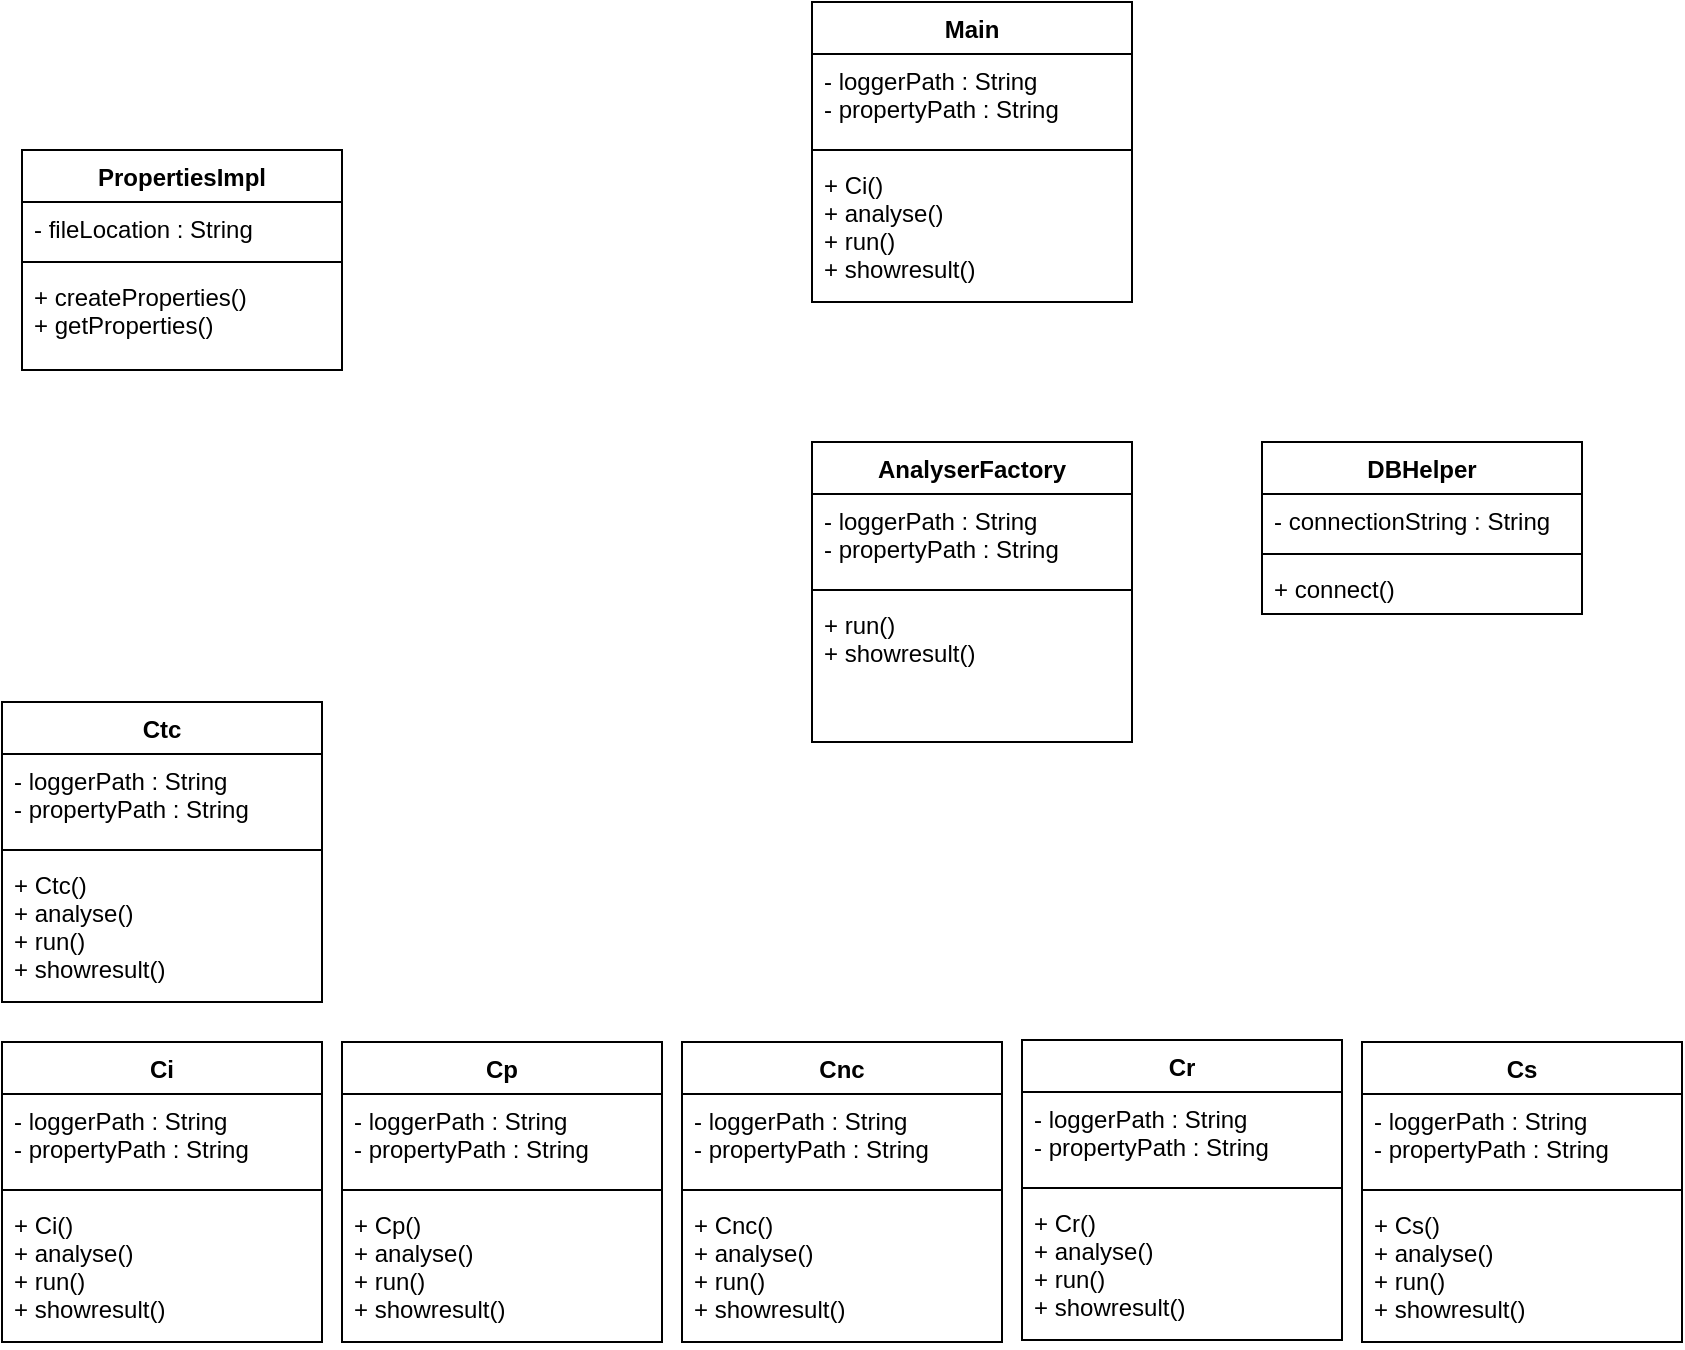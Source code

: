 <mxfile version="11.1.4" type="device"><diagram id="-8FzV8y3TYaC877SKqGT" name="Page-1"><mxGraphModel dx="1332" dy="600" grid="1" gridSize="10" guides="1" tooltips="1" connect="1" arrows="1" fold="1" page="1" pageScale="1" pageWidth="850" pageHeight="1100" math="0" shadow="0"><root><mxCell id="0"/><mxCell id="1" parent="0"/><mxCell id="-DUy1rPHJREM0DAjpBND-1" value="DBHelper" style="swimlane;fontStyle=1;align=center;verticalAlign=top;childLayout=stackLayout;horizontal=1;startSize=26;horizontalStack=0;resizeParent=1;resizeParentMax=0;resizeLast=0;collapsible=1;marginBottom=0;" parent="1" vertex="1"><mxGeometry x="650" y="430" width="160" height="86" as="geometry"/></mxCell><mxCell id="-DUy1rPHJREM0DAjpBND-2" value="- connectionString : String" style="text;strokeColor=none;fillColor=none;align=left;verticalAlign=top;spacingLeft=4;spacingRight=4;overflow=hidden;rotatable=0;points=[[0,0.5],[1,0.5]];portConstraint=eastwest;" parent="-DUy1rPHJREM0DAjpBND-1" vertex="1"><mxGeometry y="26" width="160" height="26" as="geometry"/></mxCell><mxCell id="-DUy1rPHJREM0DAjpBND-3" value="" style="line;strokeWidth=1;fillColor=none;align=left;verticalAlign=middle;spacingTop=-1;spacingLeft=3;spacingRight=3;rotatable=0;labelPosition=right;points=[];portConstraint=eastwest;" parent="-DUy1rPHJREM0DAjpBND-1" vertex="1"><mxGeometry y="52" width="160" height="8" as="geometry"/></mxCell><mxCell id="-DUy1rPHJREM0DAjpBND-4" value="+ connect()" style="text;strokeColor=none;fillColor=none;align=left;verticalAlign=top;spacingLeft=4;spacingRight=4;overflow=hidden;rotatable=0;points=[[0,0.5],[1,0.5]];portConstraint=eastwest;" parent="-DUy1rPHJREM0DAjpBND-1" vertex="1"><mxGeometry y="60" width="160" height="26" as="geometry"/></mxCell><mxCell id="-DUy1rPHJREM0DAjpBND-5" value="PropertiesImpl" style="swimlane;fontStyle=1;align=center;verticalAlign=top;childLayout=stackLayout;horizontal=1;startSize=26;horizontalStack=0;resizeParent=1;resizeParentMax=0;resizeLast=0;collapsible=1;marginBottom=0;" parent="1" vertex="1"><mxGeometry x="30" y="284" width="160" height="110" as="geometry"><mxRectangle x="340" y="300" width="110" height="26" as="alternateBounds"/></mxGeometry></mxCell><mxCell id="-DUy1rPHJREM0DAjpBND-6" value="- fileLocation : String" style="text;strokeColor=none;fillColor=none;align=left;verticalAlign=top;spacingLeft=4;spacingRight=4;overflow=hidden;rotatable=0;points=[[0,0.5],[1,0.5]];portConstraint=eastwest;" parent="-DUy1rPHJREM0DAjpBND-5" vertex="1"><mxGeometry y="26" width="160" height="26" as="geometry"/></mxCell><mxCell id="-DUy1rPHJREM0DAjpBND-7" value="" style="line;strokeWidth=1;fillColor=none;align=left;verticalAlign=middle;spacingTop=-1;spacingLeft=3;spacingRight=3;rotatable=0;labelPosition=right;points=[];portConstraint=eastwest;" parent="-DUy1rPHJREM0DAjpBND-5" vertex="1"><mxGeometry y="52" width="160" height="8" as="geometry"/></mxCell><mxCell id="-DUy1rPHJREM0DAjpBND-8" value="+ createProperties()&#10;+ getProperties()" style="text;strokeColor=none;fillColor=none;align=left;verticalAlign=top;spacingLeft=4;spacingRight=4;overflow=hidden;rotatable=0;points=[[0,0.5],[1,0.5]];portConstraint=eastwest;" parent="-DUy1rPHJREM0DAjpBND-5" vertex="1"><mxGeometry y="60" width="160" height="50" as="geometry"/></mxCell><mxCell id="-DUy1rPHJREM0DAjpBND-9" value="Ci" style="swimlane;fontStyle=1;align=center;verticalAlign=top;childLayout=stackLayout;horizontal=1;startSize=26;horizontalStack=0;resizeParent=1;resizeParentMax=0;resizeLast=0;collapsible=1;marginBottom=0;" parent="1" vertex="1"><mxGeometry x="20" y="730" width="160" height="150" as="geometry"/></mxCell><mxCell id="-DUy1rPHJREM0DAjpBND-10" value="- loggerPath : String&#10;- propertyPath : String" style="text;strokeColor=none;fillColor=none;align=left;verticalAlign=top;spacingLeft=4;spacingRight=4;overflow=hidden;rotatable=0;points=[[0,0.5],[1,0.5]];portConstraint=eastwest;" parent="-DUy1rPHJREM0DAjpBND-9" vertex="1"><mxGeometry y="26" width="160" height="44" as="geometry"/></mxCell><mxCell id="-DUy1rPHJREM0DAjpBND-11" value="" style="line;strokeWidth=1;fillColor=none;align=left;verticalAlign=middle;spacingTop=-1;spacingLeft=3;spacingRight=3;rotatable=0;labelPosition=right;points=[];portConstraint=eastwest;" parent="-DUy1rPHJREM0DAjpBND-9" vertex="1"><mxGeometry y="70" width="160" height="8" as="geometry"/></mxCell><mxCell id="-DUy1rPHJREM0DAjpBND-12" value="+ Ci()&#10;+ analyse()&#10;+ run()&#10;+ showresult()" style="text;strokeColor=none;fillColor=none;align=left;verticalAlign=top;spacingLeft=4;spacingRight=4;overflow=hidden;rotatable=0;points=[[0,0.5],[1,0.5]];portConstraint=eastwest;" parent="-DUy1rPHJREM0DAjpBND-9" vertex="1"><mxGeometry y="78" width="160" height="72" as="geometry"/></mxCell><mxCell id="-DUy1rPHJREM0DAjpBND-13" value="Cp" style="swimlane;fontStyle=1;align=center;verticalAlign=top;childLayout=stackLayout;horizontal=1;startSize=26;horizontalStack=0;resizeParent=1;resizeParentMax=0;resizeLast=0;collapsible=1;marginBottom=0;" parent="1" vertex="1"><mxGeometry x="190" y="730" width="160" height="150" as="geometry"/></mxCell><mxCell id="-DUy1rPHJREM0DAjpBND-14" value="- loggerPath : String&#10;- propertyPath : String" style="text;strokeColor=none;fillColor=none;align=left;verticalAlign=top;spacingLeft=4;spacingRight=4;overflow=hidden;rotatable=0;points=[[0,0.5],[1,0.5]];portConstraint=eastwest;" parent="-DUy1rPHJREM0DAjpBND-13" vertex="1"><mxGeometry y="26" width="160" height="44" as="geometry"/></mxCell><mxCell id="-DUy1rPHJREM0DAjpBND-15" value="" style="line;strokeWidth=1;fillColor=none;align=left;verticalAlign=middle;spacingTop=-1;spacingLeft=3;spacingRight=3;rotatable=0;labelPosition=right;points=[];portConstraint=eastwest;" parent="-DUy1rPHJREM0DAjpBND-13" vertex="1"><mxGeometry y="70" width="160" height="8" as="geometry"/></mxCell><mxCell id="-DUy1rPHJREM0DAjpBND-16" value="+ Cp()&#10;+ analyse()&#10;+ run()&#10;+ showresult()" style="text;strokeColor=none;fillColor=none;align=left;verticalAlign=top;spacingLeft=4;spacingRight=4;overflow=hidden;rotatable=0;points=[[0,0.5],[1,0.5]];portConstraint=eastwest;" parent="-DUy1rPHJREM0DAjpBND-13" vertex="1"><mxGeometry y="78" width="160" height="72" as="geometry"/></mxCell><mxCell id="-DUy1rPHJREM0DAjpBND-17" value="Cnc" style="swimlane;fontStyle=1;align=center;verticalAlign=top;childLayout=stackLayout;horizontal=1;startSize=26;horizontalStack=0;resizeParent=1;resizeParentMax=0;resizeLast=0;collapsible=1;marginBottom=0;" parent="1" vertex="1"><mxGeometry x="360" y="730" width="160" height="150" as="geometry"/></mxCell><mxCell id="-DUy1rPHJREM0DAjpBND-18" value="- loggerPath : String&#10;- propertyPath : String" style="text;strokeColor=none;fillColor=none;align=left;verticalAlign=top;spacingLeft=4;spacingRight=4;overflow=hidden;rotatable=0;points=[[0,0.5],[1,0.5]];portConstraint=eastwest;" parent="-DUy1rPHJREM0DAjpBND-17" vertex="1"><mxGeometry y="26" width="160" height="44" as="geometry"/></mxCell><mxCell id="-DUy1rPHJREM0DAjpBND-19" value="" style="line;strokeWidth=1;fillColor=none;align=left;verticalAlign=middle;spacingTop=-1;spacingLeft=3;spacingRight=3;rotatable=0;labelPosition=right;points=[];portConstraint=eastwest;" parent="-DUy1rPHJREM0DAjpBND-17" vertex="1"><mxGeometry y="70" width="160" height="8" as="geometry"/></mxCell><mxCell id="-DUy1rPHJREM0DAjpBND-20" value="+ Cnc()&#10;+ analyse()&#10;+ run()&#10;+ showresult()" style="text;strokeColor=none;fillColor=none;align=left;verticalAlign=top;spacingLeft=4;spacingRight=4;overflow=hidden;rotatable=0;points=[[0,0.5],[1,0.5]];portConstraint=eastwest;" parent="-DUy1rPHJREM0DAjpBND-17" vertex="1"><mxGeometry y="78" width="160" height="72" as="geometry"/></mxCell><mxCell id="-DUy1rPHJREM0DAjpBND-21" value="Cr" style="swimlane;fontStyle=1;align=center;verticalAlign=top;childLayout=stackLayout;horizontal=1;startSize=26;horizontalStack=0;resizeParent=1;resizeParentMax=0;resizeLast=0;collapsible=1;marginBottom=0;" parent="1" vertex="1"><mxGeometry x="530" y="729" width="160" height="150" as="geometry"/></mxCell><mxCell id="-DUy1rPHJREM0DAjpBND-22" value="- loggerPath : String&#10;- propertyPath : String" style="text;strokeColor=none;fillColor=none;align=left;verticalAlign=top;spacingLeft=4;spacingRight=4;overflow=hidden;rotatable=0;points=[[0,0.5],[1,0.5]];portConstraint=eastwest;" parent="-DUy1rPHJREM0DAjpBND-21" vertex="1"><mxGeometry y="26" width="160" height="44" as="geometry"/></mxCell><mxCell id="-DUy1rPHJREM0DAjpBND-23" value="" style="line;strokeWidth=1;fillColor=none;align=left;verticalAlign=middle;spacingTop=-1;spacingLeft=3;spacingRight=3;rotatable=0;labelPosition=right;points=[];portConstraint=eastwest;" parent="-DUy1rPHJREM0DAjpBND-21" vertex="1"><mxGeometry y="70" width="160" height="8" as="geometry"/></mxCell><mxCell id="-DUy1rPHJREM0DAjpBND-24" value="+ Cr()&#10;+ analyse()&#10;+ run()&#10;+ showresult()" style="text;strokeColor=none;fillColor=none;align=left;verticalAlign=top;spacingLeft=4;spacingRight=4;overflow=hidden;rotatable=0;points=[[0,0.5],[1,0.5]];portConstraint=eastwest;" parent="-DUy1rPHJREM0DAjpBND-21" vertex="1"><mxGeometry y="78" width="160" height="72" as="geometry"/></mxCell><mxCell id="-DUy1rPHJREM0DAjpBND-25" value="Cs" style="swimlane;fontStyle=1;align=center;verticalAlign=top;childLayout=stackLayout;horizontal=1;startSize=26;horizontalStack=0;resizeParent=1;resizeParentMax=0;resizeLast=0;collapsible=1;marginBottom=0;" parent="1" vertex="1"><mxGeometry x="700" y="730" width="160" height="150" as="geometry"/></mxCell><mxCell id="-DUy1rPHJREM0DAjpBND-26" value="- loggerPath : String&#10;- propertyPath : String" style="text;strokeColor=none;fillColor=none;align=left;verticalAlign=top;spacingLeft=4;spacingRight=4;overflow=hidden;rotatable=0;points=[[0,0.5],[1,0.5]];portConstraint=eastwest;" parent="-DUy1rPHJREM0DAjpBND-25" vertex="1"><mxGeometry y="26" width="160" height="44" as="geometry"/></mxCell><mxCell id="-DUy1rPHJREM0DAjpBND-27" value="" style="line;strokeWidth=1;fillColor=none;align=left;verticalAlign=middle;spacingTop=-1;spacingLeft=3;spacingRight=3;rotatable=0;labelPosition=right;points=[];portConstraint=eastwest;" parent="-DUy1rPHJREM0DAjpBND-25" vertex="1"><mxGeometry y="70" width="160" height="8" as="geometry"/></mxCell><mxCell id="-DUy1rPHJREM0DAjpBND-28" value="+ Cs()&#10;+ analyse()&#10;+ run()&#10;+ showresult()" style="text;strokeColor=none;fillColor=none;align=left;verticalAlign=top;spacingLeft=4;spacingRight=4;overflow=hidden;rotatable=0;points=[[0,0.5],[1,0.5]];portConstraint=eastwest;" parent="-DUy1rPHJREM0DAjpBND-25" vertex="1"><mxGeometry y="78" width="160" height="72" as="geometry"/></mxCell><mxCell id="-DUy1rPHJREM0DAjpBND-29" value="Ctc" style="swimlane;fontStyle=1;align=center;verticalAlign=top;childLayout=stackLayout;horizontal=1;startSize=26;horizontalStack=0;resizeParent=1;resizeParentMax=0;resizeLast=0;collapsible=1;marginBottom=0;" parent="1" vertex="1"><mxGeometry x="20" y="560" width="160" height="150" as="geometry"/></mxCell><mxCell id="-DUy1rPHJREM0DAjpBND-30" value="- loggerPath : String&#10;- propertyPath : String" style="text;strokeColor=none;fillColor=none;align=left;verticalAlign=top;spacingLeft=4;spacingRight=4;overflow=hidden;rotatable=0;points=[[0,0.5],[1,0.5]];portConstraint=eastwest;" parent="-DUy1rPHJREM0DAjpBND-29" vertex="1"><mxGeometry y="26" width="160" height="44" as="geometry"/></mxCell><mxCell id="-DUy1rPHJREM0DAjpBND-31" value="" style="line;strokeWidth=1;fillColor=none;align=left;verticalAlign=middle;spacingTop=-1;spacingLeft=3;spacingRight=3;rotatable=0;labelPosition=right;points=[];portConstraint=eastwest;" parent="-DUy1rPHJREM0DAjpBND-29" vertex="1"><mxGeometry y="70" width="160" height="8" as="geometry"/></mxCell><mxCell id="-DUy1rPHJREM0DAjpBND-32" value="+ Ctc()&#10;+ analyse()&#10;+ run()&#10;+ showresult()" style="text;strokeColor=none;fillColor=none;align=left;verticalAlign=top;spacingLeft=4;spacingRight=4;overflow=hidden;rotatable=0;points=[[0,0.5],[1,0.5]];portConstraint=eastwest;" parent="-DUy1rPHJREM0DAjpBND-29" vertex="1"><mxGeometry y="78" width="160" height="72" as="geometry"/></mxCell><mxCell id="-DUy1rPHJREM0DAjpBND-33" value="Main" style="swimlane;fontStyle=1;align=center;verticalAlign=top;childLayout=stackLayout;horizontal=1;startSize=26;horizontalStack=0;resizeParent=1;resizeParentMax=0;resizeLast=0;collapsible=1;marginBottom=0;" parent="1" vertex="1"><mxGeometry x="425" y="210" width="160" height="150" as="geometry"/></mxCell><mxCell id="-DUy1rPHJREM0DAjpBND-34" value="- loggerPath : String&#10;- propertyPath : String" style="text;strokeColor=none;fillColor=none;align=left;verticalAlign=top;spacingLeft=4;spacingRight=4;overflow=hidden;rotatable=0;points=[[0,0.5],[1,0.5]];portConstraint=eastwest;" parent="-DUy1rPHJREM0DAjpBND-33" vertex="1"><mxGeometry y="26" width="160" height="44" as="geometry"/></mxCell><mxCell id="-DUy1rPHJREM0DAjpBND-35" value="" style="line;strokeWidth=1;fillColor=none;align=left;verticalAlign=middle;spacingTop=-1;spacingLeft=3;spacingRight=3;rotatable=0;labelPosition=right;points=[];portConstraint=eastwest;" parent="-DUy1rPHJREM0DAjpBND-33" vertex="1"><mxGeometry y="70" width="160" height="8" as="geometry"/></mxCell><mxCell id="-DUy1rPHJREM0DAjpBND-36" value="+ Ci()&#10;+ analyse()&#10;+ run()&#10;+ showresult()" style="text;strokeColor=none;fillColor=none;align=left;verticalAlign=top;spacingLeft=4;spacingRight=4;overflow=hidden;rotatable=0;points=[[0,0.5],[1,0.5]];portConstraint=eastwest;" parent="-DUy1rPHJREM0DAjpBND-33" vertex="1"><mxGeometry y="78" width="160" height="72" as="geometry"/></mxCell><mxCell id="-DUy1rPHJREM0DAjpBND-37" value="AnalyserFactory" style="swimlane;fontStyle=1;align=center;verticalAlign=top;childLayout=stackLayout;horizontal=1;startSize=26;horizontalStack=0;resizeParent=1;resizeParentMax=0;resizeLast=0;collapsible=1;marginBottom=0;" parent="1" vertex="1"><mxGeometry x="425" y="430" width="160" height="150" as="geometry"/></mxCell><mxCell id="-DUy1rPHJREM0DAjpBND-38" value="- loggerPath : String&#10;- propertyPath : String" style="text;strokeColor=none;fillColor=none;align=left;verticalAlign=top;spacingLeft=4;spacingRight=4;overflow=hidden;rotatable=0;points=[[0,0.5],[1,0.5]];portConstraint=eastwest;" parent="-DUy1rPHJREM0DAjpBND-37" vertex="1"><mxGeometry y="26" width="160" height="44" as="geometry"/></mxCell><mxCell id="-DUy1rPHJREM0DAjpBND-39" value="" style="line;strokeWidth=1;fillColor=none;align=left;verticalAlign=middle;spacingTop=-1;spacingLeft=3;spacingRight=3;rotatable=0;labelPosition=right;points=[];portConstraint=eastwest;" parent="-DUy1rPHJREM0DAjpBND-37" vertex="1"><mxGeometry y="70" width="160" height="8" as="geometry"/></mxCell><mxCell id="-DUy1rPHJREM0DAjpBND-40" value="+ run()&#10;+ showresult()" style="text;strokeColor=none;fillColor=none;align=left;verticalAlign=top;spacingLeft=4;spacingRight=4;overflow=hidden;rotatable=0;points=[[0,0.5],[1,0.5]];portConstraint=eastwest;" parent="-DUy1rPHJREM0DAjpBND-37" vertex="1"><mxGeometry y="78" width="160" height="72" as="geometry"/></mxCell></root></mxGraphModel></diagram></mxfile>